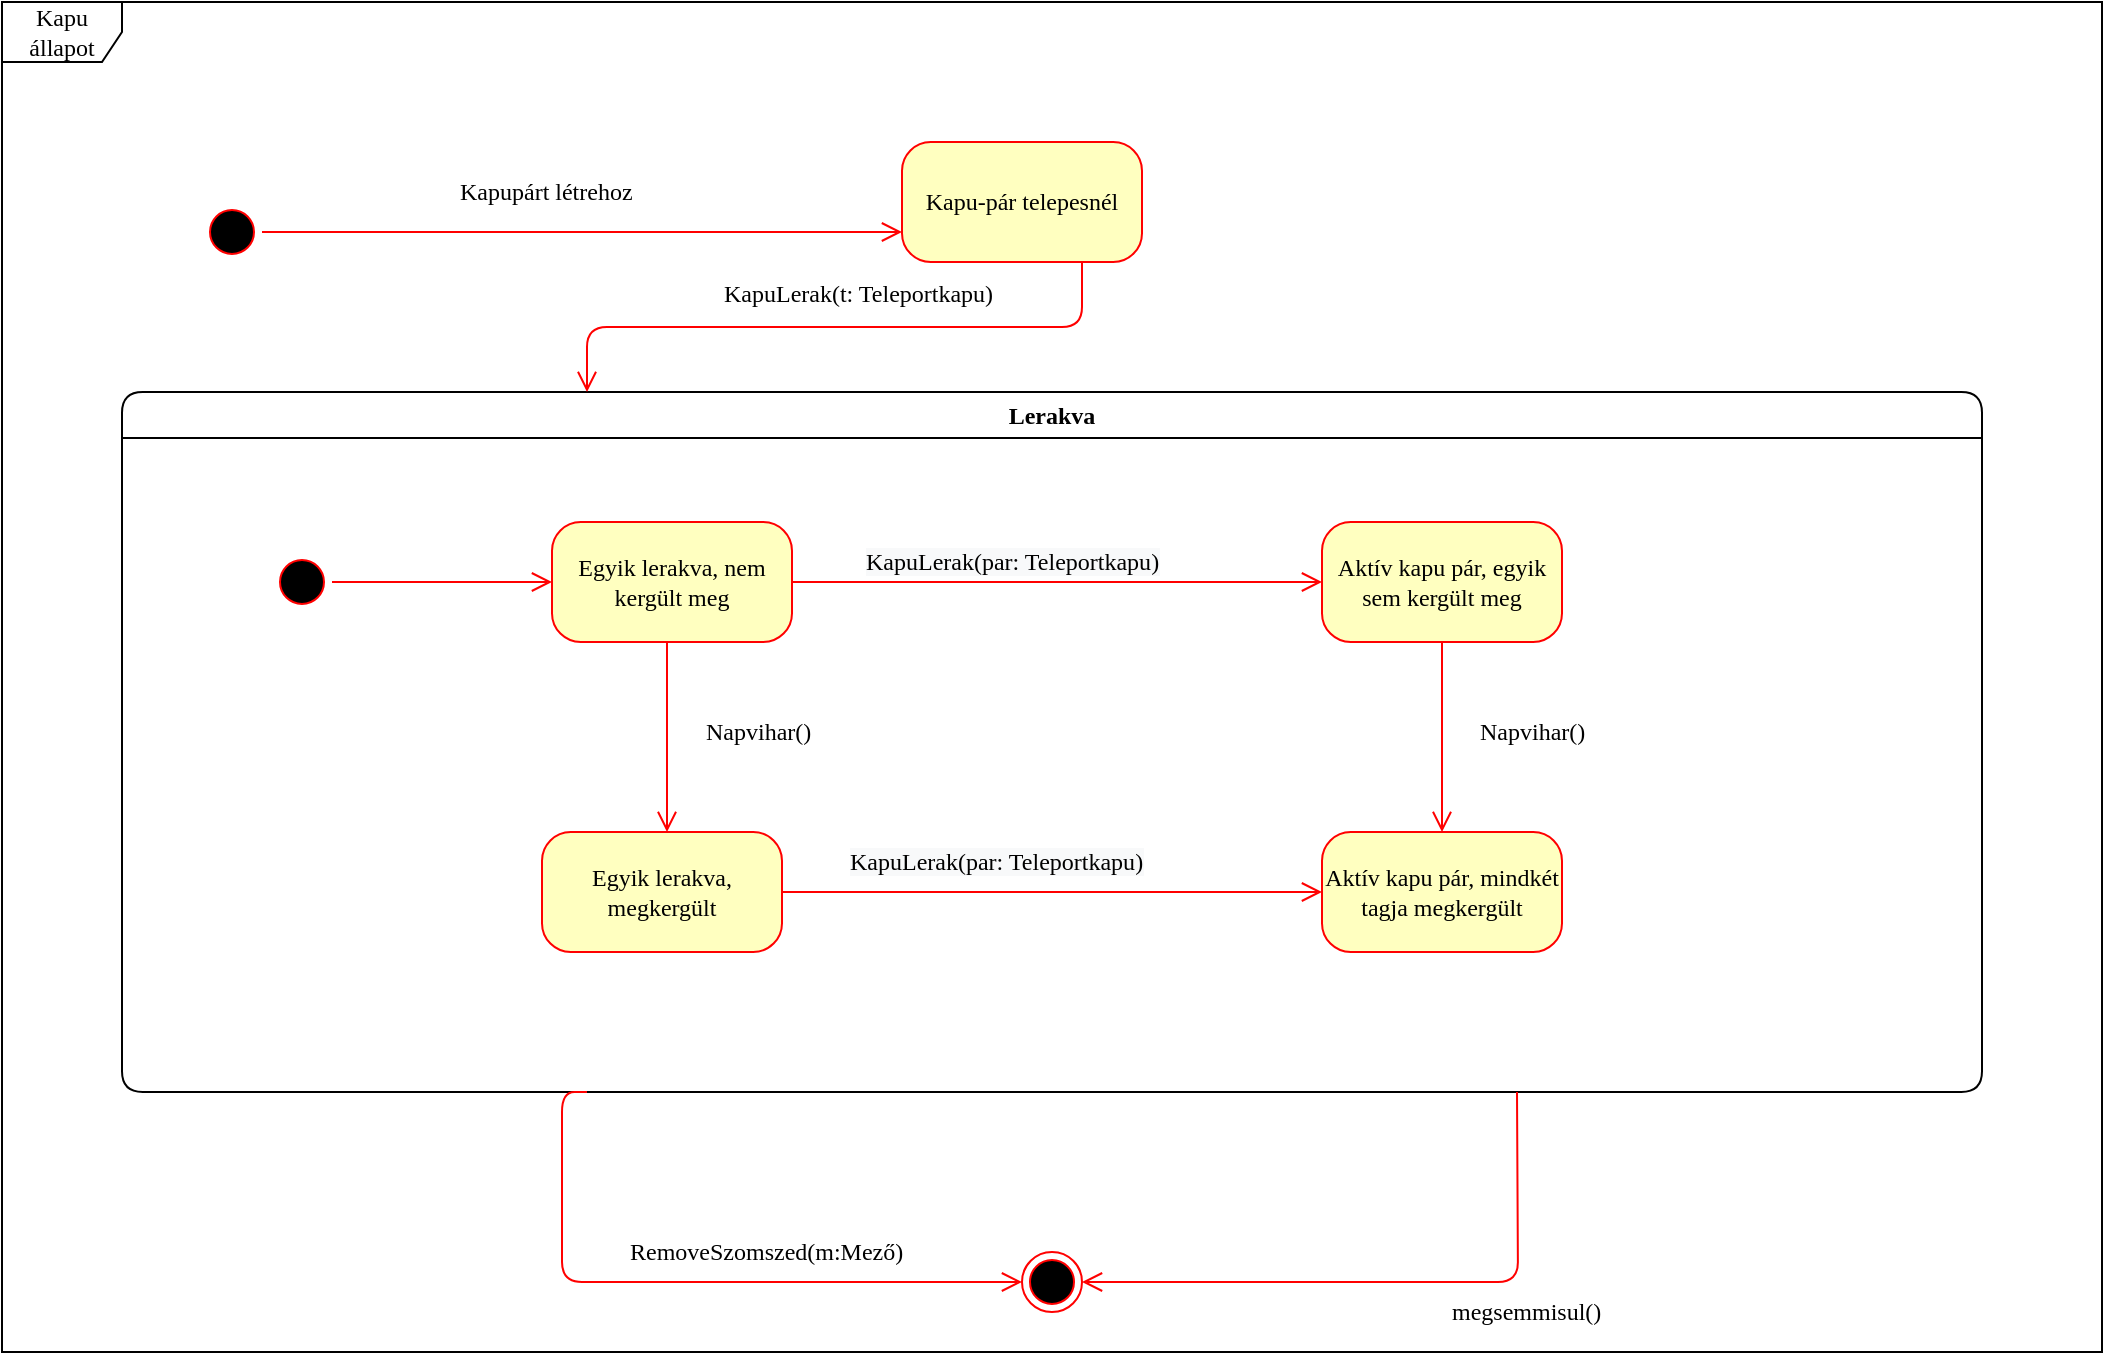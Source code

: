 <mxfile version="14.5.10" type="github">
  <diagram name="Page-1" id="58cdce13-f638-feb5-8d6f-7d28b1aa9fa0">
    <mxGraphModel dx="1038" dy="548" grid="1" gridSize="10" guides="1" tooltips="1" connect="1" arrows="1" fold="1" page="1" pageScale="1" pageWidth="1100" pageHeight="850" background="#ffffff" math="0" shadow="0">
      <root>
        <mxCell id="0" />
        <mxCell id="1" parent="0" />
        <mxCell id="3qUmnugAzTzsJO7S0ycU-1" value="Kapu állapot" style="shape=umlFrame;whiteSpace=wrap;html=1;rounded=1;shadow=0;comic=0;labelBackgroundColor=none;strokeWidth=1;fontFamily=Verdana;fontSize=12;align=center;" parent="1" vertex="1">
          <mxGeometry x="30" y="35" width="1050" height="675" as="geometry" />
        </mxCell>
        <mxCell id="3qUmnugAzTzsJO7S0ycU-2" value="" style="ellipse;html=1;shape=startState;fillColor=#000000;strokeColor=#ff0000;rounded=1;shadow=0;comic=0;labelBackgroundColor=none;fontFamily=Verdana;fontSize=12;fontColor=#000000;align=center;direction=south;" parent="1" vertex="1">
          <mxGeometry x="130" y="135" width="30" height="30" as="geometry" />
        </mxCell>
        <mxCell id="3qUmnugAzTzsJO7S0ycU-3" value="Kapu-pár telepesnél" style="rounded=1;whiteSpace=wrap;html=1;arcSize=24;fillColor=#ffffc0;strokeColor=#ff0000;shadow=0;comic=0;labelBackgroundColor=none;fontFamily=Verdana;fontSize=12;fontColor=#000000;align=center;" parent="1" vertex="1">
          <mxGeometry x="480" y="105" width="120" height="60" as="geometry" />
        </mxCell>
        <mxCell id="3qUmnugAzTzsJO7S0ycU-4" value="Lerakva" style="swimlane;whiteSpace=wrap;html=1;rounded=1;shadow=0;comic=0;labelBackgroundColor=none;strokeWidth=1;fontFamily=Verdana;fontSize=12;align=center;" parent="1" vertex="1">
          <mxGeometry x="90" y="230" width="930" height="350" as="geometry" />
        </mxCell>
        <mxCell id="3qUmnugAzTzsJO7S0ycU-5" value="Egyik lerakva, nem kergült meg" style="rounded=1;whiteSpace=wrap;html=1;arcSize=24;fillColor=#ffffc0;strokeColor=#ff0000;shadow=0;comic=0;labelBackgroundColor=none;fontFamily=Verdana;fontSize=12;fontColor=#000000;align=center;" parent="3qUmnugAzTzsJO7S0ycU-4" vertex="1">
          <mxGeometry x="215" y="65" width="120" height="60" as="geometry" />
        </mxCell>
        <mxCell id="3qUmnugAzTzsJO7S0ycU-6" style="edgeStyle=elbowEdgeStyle;html=1;labelBackgroundColor=none;endArrow=open;endSize=8;strokeColor=#ff0000;fontFamily=Verdana;fontSize=12;align=left;" parent="3qUmnugAzTzsJO7S0ycU-4" source="3qUmnugAzTzsJO7S0ycU-7" target="3qUmnugAzTzsJO7S0ycU-5" edge="1">
          <mxGeometry relative="1" as="geometry" />
        </mxCell>
        <mxCell id="3qUmnugAzTzsJO7S0ycU-7" value="" style="ellipse;html=1;shape=startState;fillColor=#000000;strokeColor=#ff0000;rounded=1;shadow=0;comic=0;labelBackgroundColor=none;fontFamily=Verdana;fontSize=12;fontColor=#000000;align=center;direction=south;" parent="3qUmnugAzTzsJO7S0ycU-4" vertex="1">
          <mxGeometry x="75" y="80" width="30" height="30" as="geometry" />
        </mxCell>
        <mxCell id="3qUmnugAzTzsJO7S0ycU-8" value="Kapupárt létrehoz" style="edgeStyle=orthogonalEdgeStyle;html=1;labelBackgroundColor=none;endArrow=open;endSize=8;strokeColor=#ff0000;fontFamily=Verdana;fontSize=12;align=left;entryX=0;entryY=0.75;entryDx=0;entryDy=0;" parent="1" source="3qUmnugAzTzsJO7S0ycU-2" target="3qUmnugAzTzsJO7S0ycU-3" edge="1">
          <mxGeometry x="-0.394" y="20" relative="1" as="geometry">
            <Array as="points">
              <mxPoint x="450" y="150" />
            </Array>
            <mxPoint as="offset" />
          </mxGeometry>
        </mxCell>
        <mxCell id="3qUmnugAzTzsJO7S0ycU-9" value="KapuLerak(t: Teleportkapu)" style="edgeStyle=orthogonalEdgeStyle;html=1;labelBackgroundColor=none;endArrow=open;endSize=8;strokeColor=#ff0000;fontFamily=Verdana;fontSize=12;align=left;exitX=0.75;exitY=1;exitDx=0;exitDy=0;entryX=0.25;entryY=0;entryDx=0;entryDy=0;" parent="1" source="3qUmnugAzTzsJO7S0ycU-3" target="3qUmnugAzTzsJO7S0ycU-4" edge="1">
          <mxGeometry x="0.36" y="-17" relative="1" as="geometry">
            <mxPoint x="540" y="160" as="sourcePoint" />
            <mxPoint x="570" y="260" as="targetPoint" />
            <mxPoint x="-1" as="offset" />
          </mxGeometry>
        </mxCell>
        <mxCell id="3qUmnugAzTzsJO7S0ycU-10" value="RemoveSzomszed(m:Mező)" style="edgeStyle=elbowEdgeStyle;html=1;labelBackgroundColor=none;endArrow=open;endSize=8;strokeColor=#ff0000;fontFamily=Verdana;fontSize=12;align=left;exitX=0.25;exitY=1;exitDx=0;exitDy=0;entryX=0;entryY=0.5;entryDx=0;entryDy=0;" parent="1" source="3qUmnugAzTzsJO7S0ycU-4" target="3qUmnugAzTzsJO7S0ycU-11" edge="1">
          <mxGeometry x="-0.171" y="15" relative="1" as="geometry">
            <mxPoint x="220" y="560" as="sourcePoint" />
            <mxPoint x="350" y="640" as="targetPoint" />
            <Array as="points">
              <mxPoint x="310" y="480" />
            </Array>
            <mxPoint x="-1" as="offset" />
          </mxGeometry>
        </mxCell>
        <mxCell id="3qUmnugAzTzsJO7S0ycU-11" value="" style="ellipse;html=1;shape=endState;fillColor=#000000;strokeColor=#ff0000;rounded=1;shadow=0;comic=0;labelBackgroundColor=none;fontFamily=Verdana;fontSize=12;fontColor=#000000;align=center;" parent="1" vertex="1">
          <mxGeometry x="540" y="660" width="30" height="30" as="geometry" />
        </mxCell>
        <mxCell id="3qUmnugAzTzsJO7S0ycU-12" value="&lt;br&gt;&lt;br&gt;&lt;span style=&quot;color: rgb(0 , 0 , 0) ; font-family: &amp;#34;verdana&amp;#34; ; font-size: 12px ; font-style: normal ; font-weight: 400 ; letter-spacing: normal ; text-align: left ; text-indent: 0px ; text-transform: none ; word-spacing: 0px ; background-color: rgb(248 , 249 , 250) ; display: inline ; float: none&quot;&gt;KapuLerak(par&lt;span style=&quot;font-family: &amp;#34;verdana&amp;#34;&quot;&gt;: Teleportkapu&lt;/span&gt;)&lt;/span&gt;" style="edgeStyle=elbowEdgeStyle;html=1;labelBackgroundColor=none;endArrow=open;endSize=8;strokeColor=#ff0000;fontFamily=Verdana;fontSize=12;align=left;exitX=1;exitY=0.5;exitDx=0;exitDy=0;" parent="1" source="3qUmnugAzTzsJO7S0ycU-5" target="3qUmnugAzTzsJO7S0ycU-13" edge="1">
          <mxGeometry x="-0.736" y="25" relative="1" as="geometry">
            <mxPoint x="490" y="325" as="targetPoint" />
            <Array as="points">
              <mxPoint x="620" y="325" />
            </Array>
            <mxPoint as="offset" />
          </mxGeometry>
        </mxCell>
        <mxCell id="3qUmnugAzTzsJO7S0ycU-13" value="Aktív kapu pár, egyik sem kergült meg" style="rounded=1;whiteSpace=wrap;html=1;arcSize=24;fillColor=#ffffc0;strokeColor=#ff0000;shadow=0;comic=0;labelBackgroundColor=none;fontFamily=Verdana;fontSize=12;fontColor=#000000;align=center;" parent="1" vertex="1">
          <mxGeometry x="690" y="295" width="120" height="60" as="geometry" />
        </mxCell>
        <mxCell id="3qUmnugAzTzsJO7S0ycU-14" value="megsemmisul()" style="edgeStyle=elbowEdgeStyle;html=1;labelBackgroundColor=none;endArrow=open;endSize=8;strokeColor=#ff0000;fontFamily=Verdana;fontSize=12;align=left;exitX=0.75;exitY=1;exitDx=0;exitDy=0;" parent="1" source="3qUmnugAzTzsJO7S0ycU-4" target="3qUmnugAzTzsJO7S0ycU-11" edge="1">
          <mxGeometry x="-0.171" y="15" relative="1" as="geometry">
            <mxPoint x="332.5" y="440" as="sourcePoint" />
            <mxPoint x="570" y="485" as="targetPoint" />
            <Array as="points">
              <mxPoint x="788" y="460" />
            </Array>
            <mxPoint x="-1" as="offset" />
          </mxGeometry>
        </mxCell>
        <mxCell id="3qUmnugAzTzsJO7S0ycU-15" value="Egyik lerakva, megkergült" style="rounded=1;whiteSpace=wrap;html=1;arcSize=24;fillColor=#ffffc0;strokeColor=#ff0000;shadow=0;comic=0;labelBackgroundColor=none;fontFamily=Verdana;fontSize=12;fontColor=#000000;align=center;" parent="1" vertex="1">
          <mxGeometry x="300" y="450" width="120" height="60" as="geometry" />
        </mxCell>
        <mxCell id="3qUmnugAzTzsJO7S0ycU-16" value="Aktív kapu pár, mindkét tagja megkergült" style="rounded=1;whiteSpace=wrap;html=1;arcSize=24;fillColor=#ffffc0;strokeColor=#ff0000;shadow=0;comic=0;labelBackgroundColor=none;fontFamily=Verdana;fontSize=12;fontColor=#000000;align=center;" parent="1" vertex="1">
          <mxGeometry x="690" y="450" width="120" height="60" as="geometry" />
        </mxCell>
        <mxCell id="3qUmnugAzTzsJO7S0ycU-17" value="Napvihar()" style="edgeStyle=elbowEdgeStyle;html=1;labelBackgroundColor=none;endArrow=open;endSize=8;strokeColor=#ff0000;fontFamily=Verdana;fontSize=12;align=left;" parent="1" source="3qUmnugAzTzsJO7S0ycU-5" target="3qUmnugAzTzsJO7S0ycU-15" edge="1">
          <mxGeometry x="-0.053" y="17" relative="1" as="geometry">
            <mxPoint x="700" y="340" as="targetPoint" />
            <Array as="points" />
            <mxPoint as="offset" />
            <mxPoint x="435" y="335" as="sourcePoint" />
          </mxGeometry>
        </mxCell>
        <mxCell id="3qUmnugAzTzsJO7S0ycU-18" value="Napvihar()" style="edgeStyle=elbowEdgeStyle;html=1;labelBackgroundColor=none;endArrow=open;endSize=8;strokeColor=#ff0000;fontFamily=Verdana;fontSize=12;align=left;" parent="1" source="3qUmnugAzTzsJO7S0ycU-13" target="3qUmnugAzTzsJO7S0ycU-16" edge="1">
          <mxGeometry x="-0.053" y="17" relative="1" as="geometry">
            <mxPoint x="373" y="460" as="targetPoint" />
            <Array as="points" />
            <mxPoint as="offset" />
            <mxPoint x="373" y="365" as="sourcePoint" />
          </mxGeometry>
        </mxCell>
        <mxCell id="3qUmnugAzTzsJO7S0ycU-19" value="&lt;br&gt;&lt;br&gt;&lt;span style=&quot;color: rgb(0 , 0 , 0) ; font-family: &amp;#34;verdana&amp;#34; ; font-size: 12px ; font-style: normal ; font-weight: 400 ; letter-spacing: normal ; text-align: left ; text-indent: 0px ; text-transform: none ; word-spacing: 0px ; background-color: rgb(248 , 249 , 250) ; display: inline ; float: none&quot;&gt;KapuLerak(par&lt;span style=&quot;font-family: &amp;#34;verdana&amp;#34;&quot;&gt;: Teleportkapu&lt;/span&gt;)&lt;/span&gt;" style="edgeStyle=elbowEdgeStyle;html=1;labelBackgroundColor=none;endArrow=open;endSize=8;strokeColor=#ff0000;fontFamily=Verdana;fontSize=12;align=left;rounded=0;" parent="1" source="3qUmnugAzTzsJO7S0ycU-15" target="3qUmnugAzTzsJO7S0ycU-16" edge="1">
          <mxGeometry x="-0.765" y="30" relative="1" as="geometry">
            <mxPoint x="700" y="340" as="targetPoint" />
            <Array as="points">
              <mxPoint x="570" y="480" />
            </Array>
            <mxPoint as="offset" />
            <mxPoint x="435" y="335" as="sourcePoint" />
          </mxGeometry>
        </mxCell>
      </root>
    </mxGraphModel>
  </diagram>
</mxfile>

